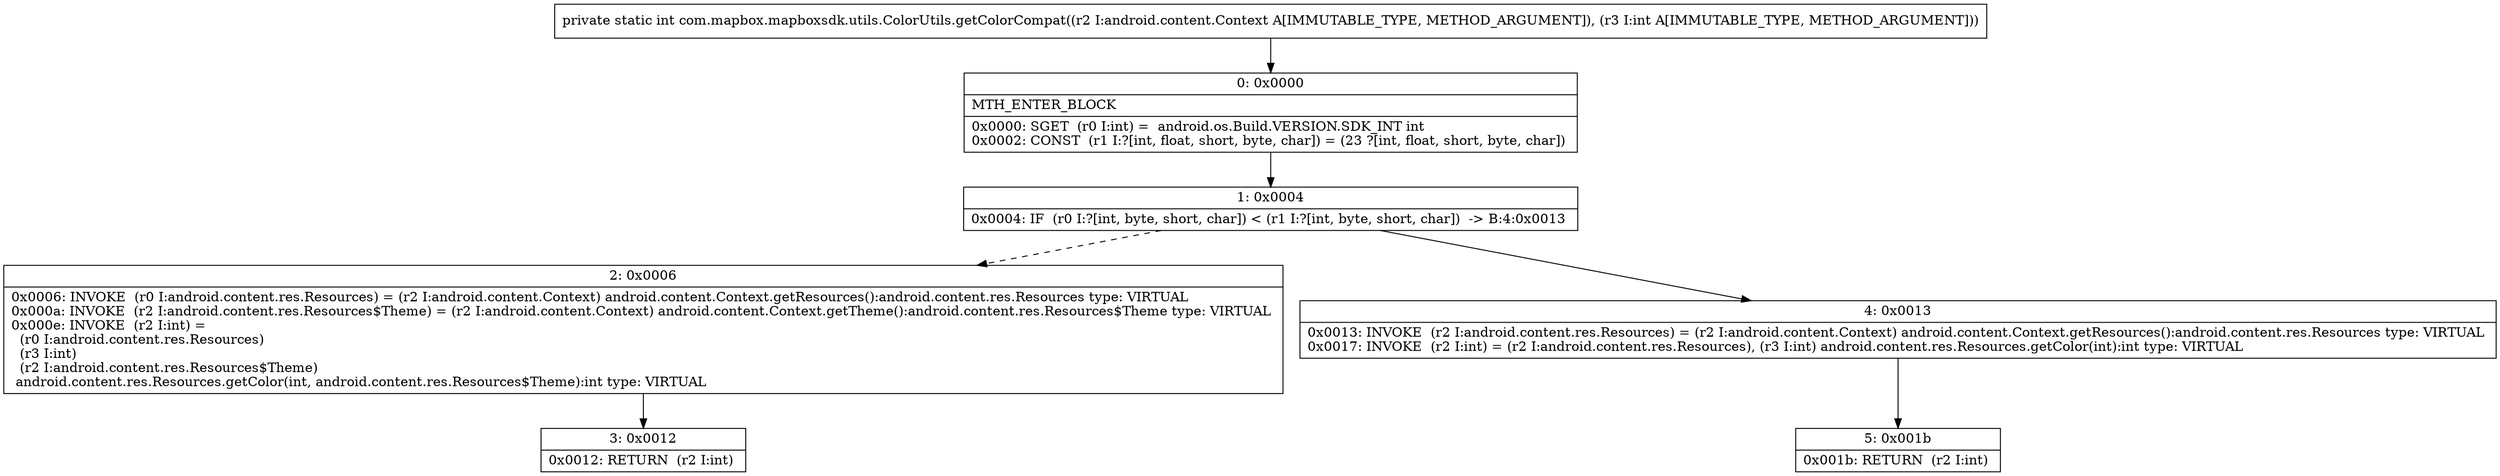 digraph "CFG forcom.mapbox.mapboxsdk.utils.ColorUtils.getColorCompat(Landroid\/content\/Context;I)I" {
Node_0 [shape=record,label="{0\:\ 0x0000|MTH_ENTER_BLOCK\l|0x0000: SGET  (r0 I:int) =  android.os.Build.VERSION.SDK_INT int \l0x0002: CONST  (r1 I:?[int, float, short, byte, char]) = (23 ?[int, float, short, byte, char]) \l}"];
Node_1 [shape=record,label="{1\:\ 0x0004|0x0004: IF  (r0 I:?[int, byte, short, char]) \< (r1 I:?[int, byte, short, char])  \-\> B:4:0x0013 \l}"];
Node_2 [shape=record,label="{2\:\ 0x0006|0x0006: INVOKE  (r0 I:android.content.res.Resources) = (r2 I:android.content.Context) android.content.Context.getResources():android.content.res.Resources type: VIRTUAL \l0x000a: INVOKE  (r2 I:android.content.res.Resources$Theme) = (r2 I:android.content.Context) android.content.Context.getTheme():android.content.res.Resources$Theme type: VIRTUAL \l0x000e: INVOKE  (r2 I:int) = \l  (r0 I:android.content.res.Resources)\l  (r3 I:int)\l  (r2 I:android.content.res.Resources$Theme)\l android.content.res.Resources.getColor(int, android.content.res.Resources$Theme):int type: VIRTUAL \l}"];
Node_3 [shape=record,label="{3\:\ 0x0012|0x0012: RETURN  (r2 I:int) \l}"];
Node_4 [shape=record,label="{4\:\ 0x0013|0x0013: INVOKE  (r2 I:android.content.res.Resources) = (r2 I:android.content.Context) android.content.Context.getResources():android.content.res.Resources type: VIRTUAL \l0x0017: INVOKE  (r2 I:int) = (r2 I:android.content.res.Resources), (r3 I:int) android.content.res.Resources.getColor(int):int type: VIRTUAL \l}"];
Node_5 [shape=record,label="{5\:\ 0x001b|0x001b: RETURN  (r2 I:int) \l}"];
MethodNode[shape=record,label="{private static int com.mapbox.mapboxsdk.utils.ColorUtils.getColorCompat((r2 I:android.content.Context A[IMMUTABLE_TYPE, METHOD_ARGUMENT]), (r3 I:int A[IMMUTABLE_TYPE, METHOD_ARGUMENT])) }"];
MethodNode -> Node_0;
Node_0 -> Node_1;
Node_1 -> Node_2[style=dashed];
Node_1 -> Node_4;
Node_2 -> Node_3;
Node_4 -> Node_5;
}

